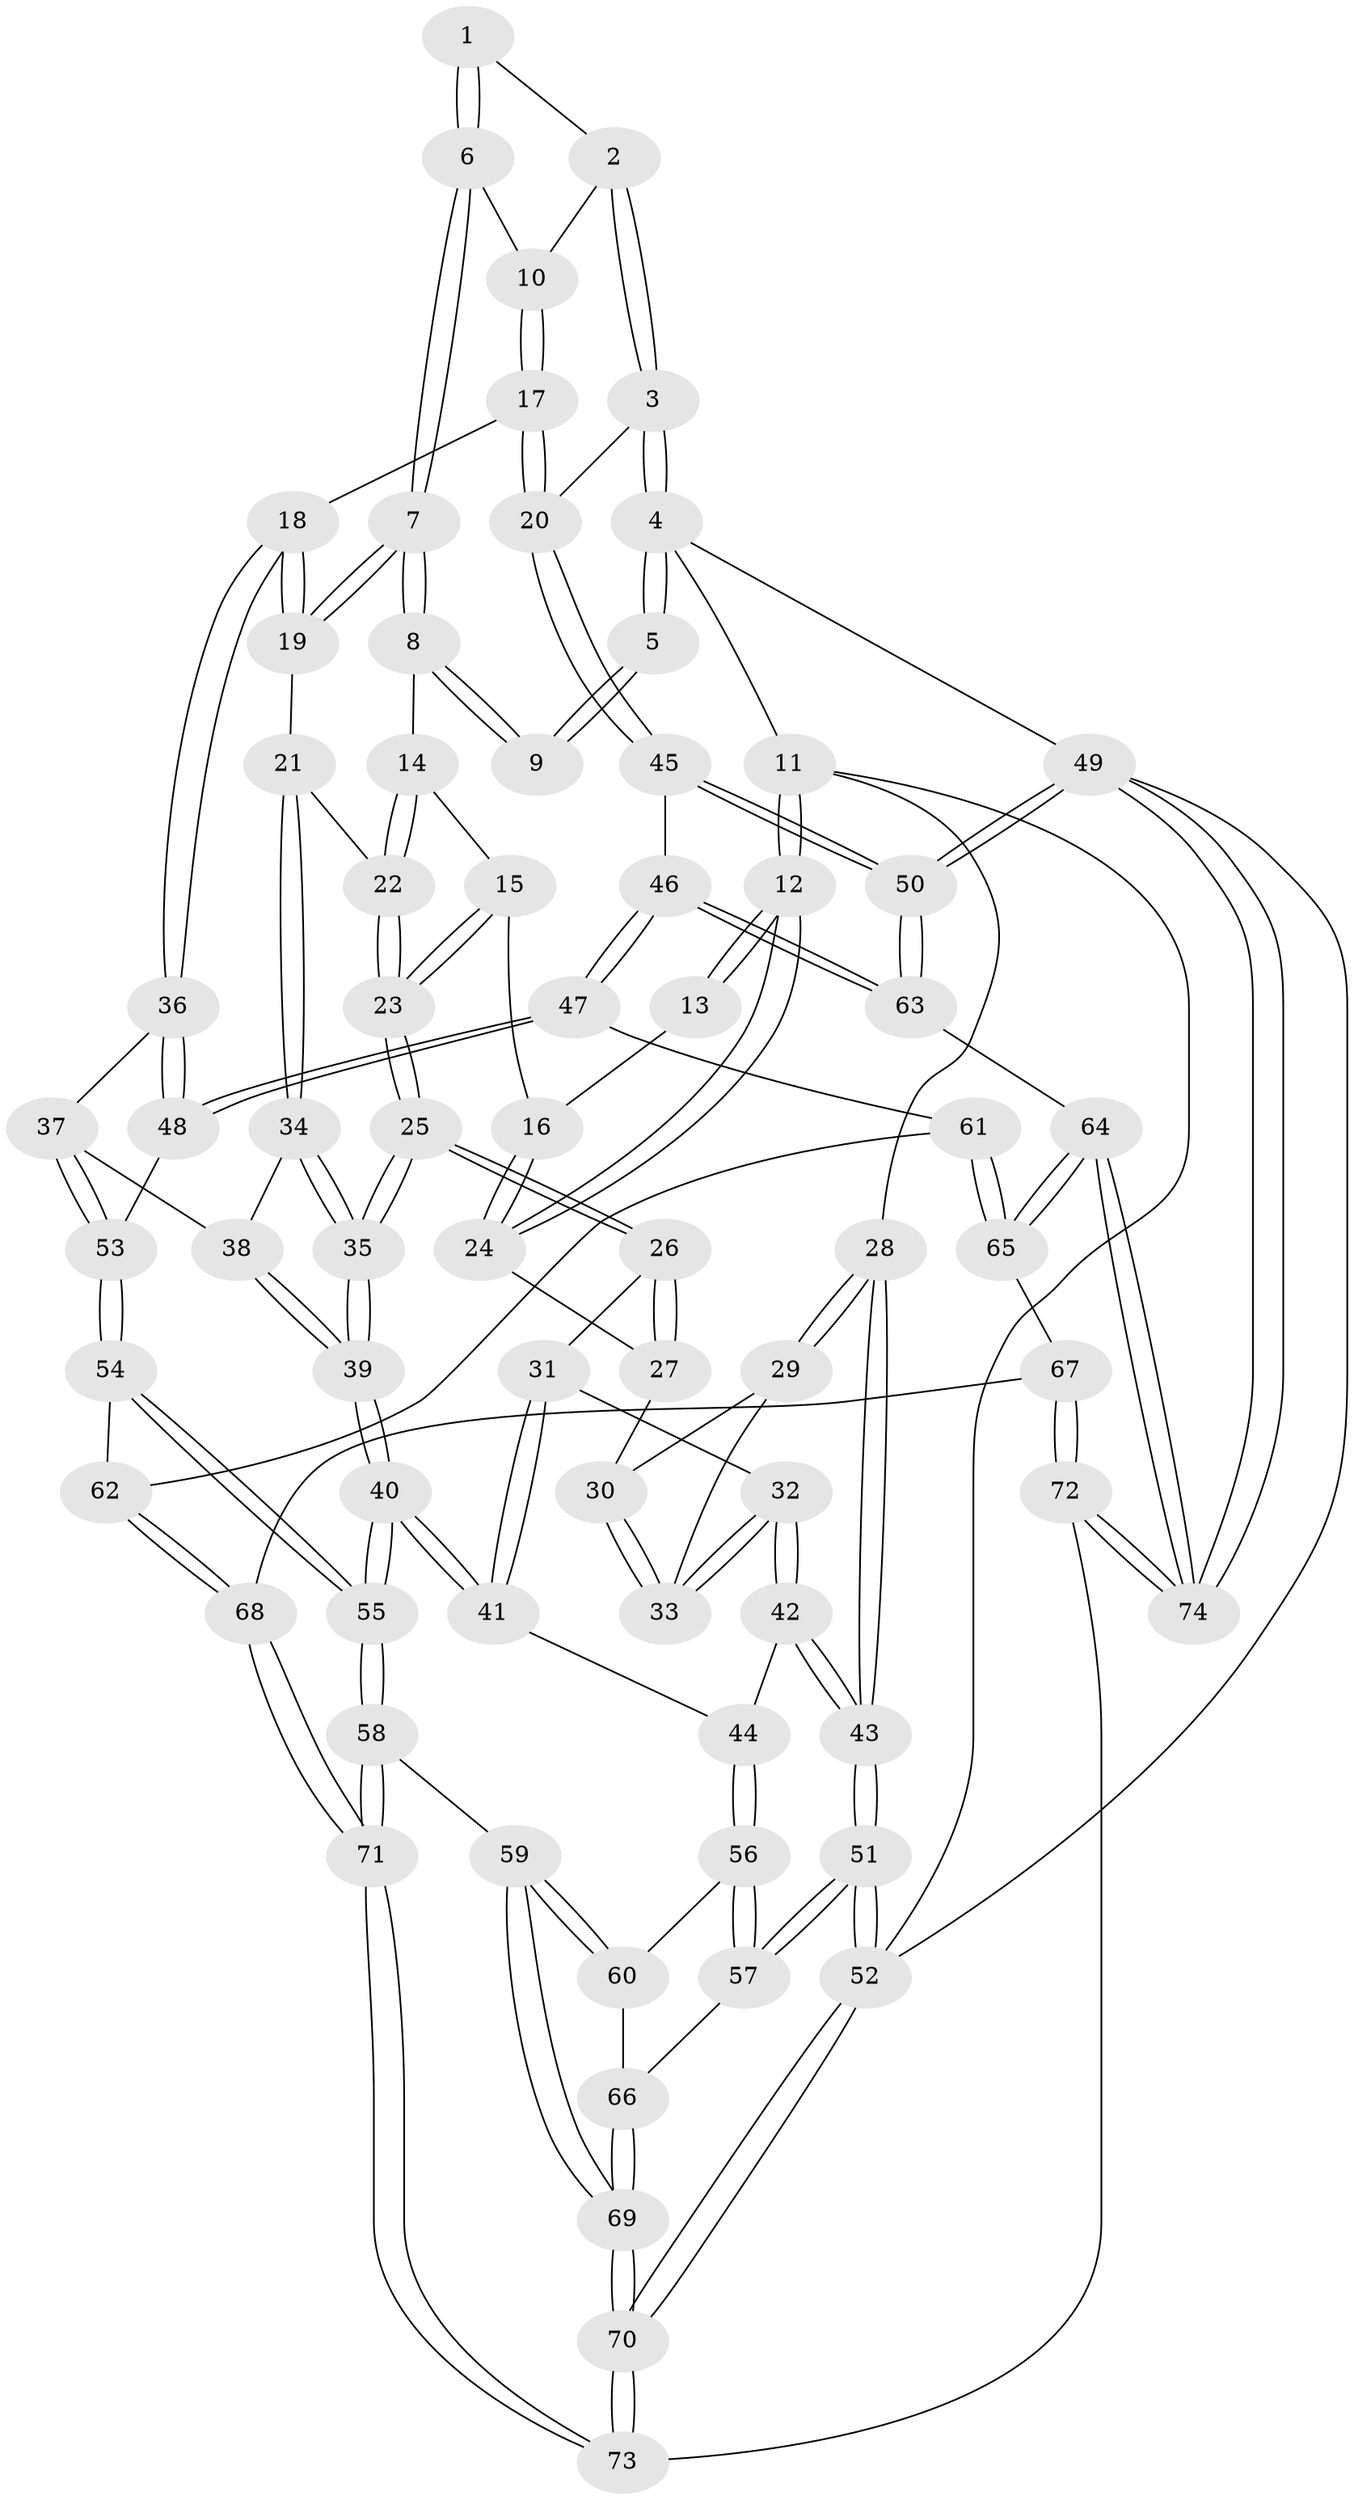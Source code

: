 // Generated by graph-tools (version 1.1) at 2025/03/03/09/25 03:03:27]
// undirected, 74 vertices, 182 edges
graph export_dot {
graph [start="1"]
  node [color=gray90,style=filled];
  1 [pos="+0.7599593048913726+0"];
  2 [pos="+0.896749689047461+0.05008229976652465"];
  3 [pos="+1+0.13547736308173727"];
  4 [pos="+1+0"];
  5 [pos="+0.7594037930899997+0"];
  6 [pos="+0.7453488832470024+0.04552010201539852"];
  7 [pos="+0.6694095780177688+0.18513048735911952"];
  8 [pos="+0.41793097917942706+0"];
  9 [pos="+0.41690118492370937+0"];
  10 [pos="+0.8595994245215112+0.11453309896081133"];
  11 [pos="+0+0"];
  12 [pos="+0+0"];
  13 [pos="+0.05420655293525089+0"];
  14 [pos="+0.4018577148802194+0"];
  15 [pos="+0.33974186510932164+0.0866774656369547"];
  16 [pos="+0.22676530306784687+0.16027755500701868"];
  17 [pos="+0.912651897969446+0.29501575129077884"];
  18 [pos="+0.8476519249558854+0.3241378787021809"];
  19 [pos="+0.6753687980948617+0.2585816228037072"];
  20 [pos="+1+0.26127833567214215"];
  21 [pos="+0.6472274493270063+0.2736656242870112"];
  22 [pos="+0.5382295644583798+0.27865757932501334"];
  23 [pos="+0.42155038316005616+0.3291809335177715"];
  24 [pos="+0.20277863165524757+0.17653382447014976"];
  25 [pos="+0.37490242852470784+0.39145516362704336"];
  26 [pos="+0.27167530882146806+0.34157489204236163"];
  27 [pos="+0.1935860533215129+0.20637102873889995"];
  28 [pos="+0+0.15879092118723756"];
  29 [pos="+0+0.21761025392328587"];
  30 [pos="+0.10363918361948962+0.25000148147289647"];
  31 [pos="+0.16989197848360596+0.3914202068267372"];
  32 [pos="+0.10505996616450897+0.41355110710489623"];
  33 [pos="+0.10300232515644513+0.40227143225828094"];
  34 [pos="+0.6154876445025736+0.411538149596914"];
  35 [pos="+0.38587294150803286+0.4889341487947449"];
  36 [pos="+0.8231051609344746+0.4587517884327387"];
  37 [pos="+0.6742329009518879+0.5502563424310756"];
  38 [pos="+0.6327470183325937+0.5022424713599234"];
  39 [pos="+0.3851684894239197+0.5018831383719536"];
  40 [pos="+0.3663046719214968+0.5663698097107392"];
  41 [pos="+0.29362478077068316+0.5740049480297954"];
  42 [pos="+0.045004827361151134+0.5166545073646522"];
  43 [pos="+0+0.5932442715688172"];
  44 [pos="+0.25693923245340045+0.5799192747046655"];
  45 [pos="+1+0.664712310637122"];
  46 [pos="+1+0.6772779785672189"];
  47 [pos="+0.9655277990230056+0.668709194019646"];
  48 [pos="+0.9030462699192261+0.5977455941435849"];
  49 [pos="+1+1"];
  50 [pos="+1+0.9086819988332743"];
  51 [pos="+0+0.6481861912104979"];
  52 [pos="+0+1"];
  53 [pos="+0.6545928234429129+0.6373626523595399"];
  54 [pos="+0.6168948546839209+0.7243508424381935"];
  55 [pos="+0.4805197759627714+0.7723427233761859"];
  56 [pos="+0.19108068394283503+0.6884695375874202"];
  57 [pos="+0+0.7184899923738004"];
  58 [pos="+0.46457699486118387+0.8114813889960486"];
  59 [pos="+0.32303768549210077+0.8466228077468081"];
  60 [pos="+0.20814122776042485+0.798056318924482"];
  61 [pos="+0.8252047845077616+0.742621463501023"];
  62 [pos="+0.7215893036784908+0.7647955539540607"];
  63 [pos="+0.9060872908224045+0.9241198067653015"];
  64 [pos="+0.9017217026884871+0.9272063803066054"];
  65 [pos="+0.8856193451893519+0.9163967048862895"];
  66 [pos="+0.11263038181493043+0.8153204416455194"];
  67 [pos="+0.7659917818459052+0.8873427719561717"];
  68 [pos="+0.7606235004910389+0.8793527654555656"];
  69 [pos="+0.10279806722361262+1"];
  70 [pos="+0+1"];
  71 [pos="+0.5188894005216652+1"];
  72 [pos="+0.7111755157116376+1"];
  73 [pos="+0.5433357909288411+1"];
  74 [pos="+0.8515317730544114+1"];
  1 -- 2;
  1 -- 6;
  1 -- 6;
  2 -- 3;
  2 -- 3;
  2 -- 10;
  3 -- 4;
  3 -- 4;
  3 -- 20;
  4 -- 5;
  4 -- 5;
  4 -- 11;
  4 -- 49;
  5 -- 9;
  5 -- 9;
  6 -- 7;
  6 -- 7;
  6 -- 10;
  7 -- 8;
  7 -- 8;
  7 -- 19;
  7 -- 19;
  8 -- 9;
  8 -- 9;
  8 -- 14;
  10 -- 17;
  10 -- 17;
  11 -- 12;
  11 -- 12;
  11 -- 28;
  11 -- 52;
  12 -- 13;
  12 -- 13;
  12 -- 24;
  12 -- 24;
  13 -- 16;
  14 -- 15;
  14 -- 22;
  14 -- 22;
  15 -- 16;
  15 -- 23;
  15 -- 23;
  16 -- 24;
  16 -- 24;
  17 -- 18;
  17 -- 20;
  17 -- 20;
  18 -- 19;
  18 -- 19;
  18 -- 36;
  18 -- 36;
  19 -- 21;
  20 -- 45;
  20 -- 45;
  21 -- 22;
  21 -- 34;
  21 -- 34;
  22 -- 23;
  22 -- 23;
  23 -- 25;
  23 -- 25;
  24 -- 27;
  25 -- 26;
  25 -- 26;
  25 -- 35;
  25 -- 35;
  26 -- 27;
  26 -- 27;
  26 -- 31;
  27 -- 30;
  28 -- 29;
  28 -- 29;
  28 -- 43;
  28 -- 43;
  29 -- 30;
  29 -- 33;
  30 -- 33;
  30 -- 33;
  31 -- 32;
  31 -- 41;
  31 -- 41;
  32 -- 33;
  32 -- 33;
  32 -- 42;
  32 -- 42;
  34 -- 35;
  34 -- 35;
  34 -- 38;
  35 -- 39;
  35 -- 39;
  36 -- 37;
  36 -- 48;
  36 -- 48;
  37 -- 38;
  37 -- 53;
  37 -- 53;
  38 -- 39;
  38 -- 39;
  39 -- 40;
  39 -- 40;
  40 -- 41;
  40 -- 41;
  40 -- 55;
  40 -- 55;
  41 -- 44;
  42 -- 43;
  42 -- 43;
  42 -- 44;
  43 -- 51;
  43 -- 51;
  44 -- 56;
  44 -- 56;
  45 -- 46;
  45 -- 50;
  45 -- 50;
  46 -- 47;
  46 -- 47;
  46 -- 63;
  46 -- 63;
  47 -- 48;
  47 -- 48;
  47 -- 61;
  48 -- 53;
  49 -- 50;
  49 -- 50;
  49 -- 74;
  49 -- 74;
  49 -- 52;
  50 -- 63;
  50 -- 63;
  51 -- 52;
  51 -- 52;
  51 -- 57;
  51 -- 57;
  52 -- 70;
  52 -- 70;
  53 -- 54;
  53 -- 54;
  54 -- 55;
  54 -- 55;
  54 -- 62;
  55 -- 58;
  55 -- 58;
  56 -- 57;
  56 -- 57;
  56 -- 60;
  57 -- 66;
  58 -- 59;
  58 -- 71;
  58 -- 71;
  59 -- 60;
  59 -- 60;
  59 -- 69;
  59 -- 69;
  60 -- 66;
  61 -- 62;
  61 -- 65;
  61 -- 65;
  62 -- 68;
  62 -- 68;
  63 -- 64;
  64 -- 65;
  64 -- 65;
  64 -- 74;
  64 -- 74;
  65 -- 67;
  66 -- 69;
  66 -- 69;
  67 -- 68;
  67 -- 72;
  67 -- 72;
  68 -- 71;
  68 -- 71;
  69 -- 70;
  69 -- 70;
  70 -- 73;
  70 -- 73;
  71 -- 73;
  71 -- 73;
  72 -- 73;
  72 -- 74;
  72 -- 74;
}
